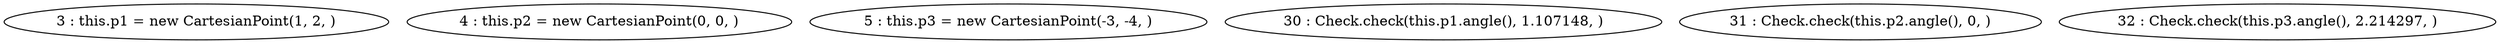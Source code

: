 digraph G {
"3 : this.p1 = new CartesianPoint(1, 2, )"
"4 : this.p2 = new CartesianPoint(0, 0, )"
"5 : this.p3 = new CartesianPoint(-3, -4, )"
"30 : Check.check(this.p1.angle(), 1.107148, )"
"31 : Check.check(this.p2.angle(), 0, )"
"32 : Check.check(this.p3.angle(), 2.214297, )"
}